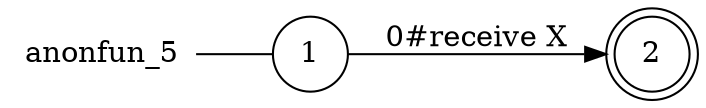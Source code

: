 digraph anonfun_5 {
	rankdir="LR";
	n_0 [label="anonfun_5", shape="plaintext"];
	n_1 [id="1", shape=circle, label="1"];
	n_0 -> n_1 [arrowhead=none];
	n_2 [id="2", shape=doublecircle, label="2"];

	n_1 -> n_2 [id="[$e|0]", label="0#receive X"];
}
